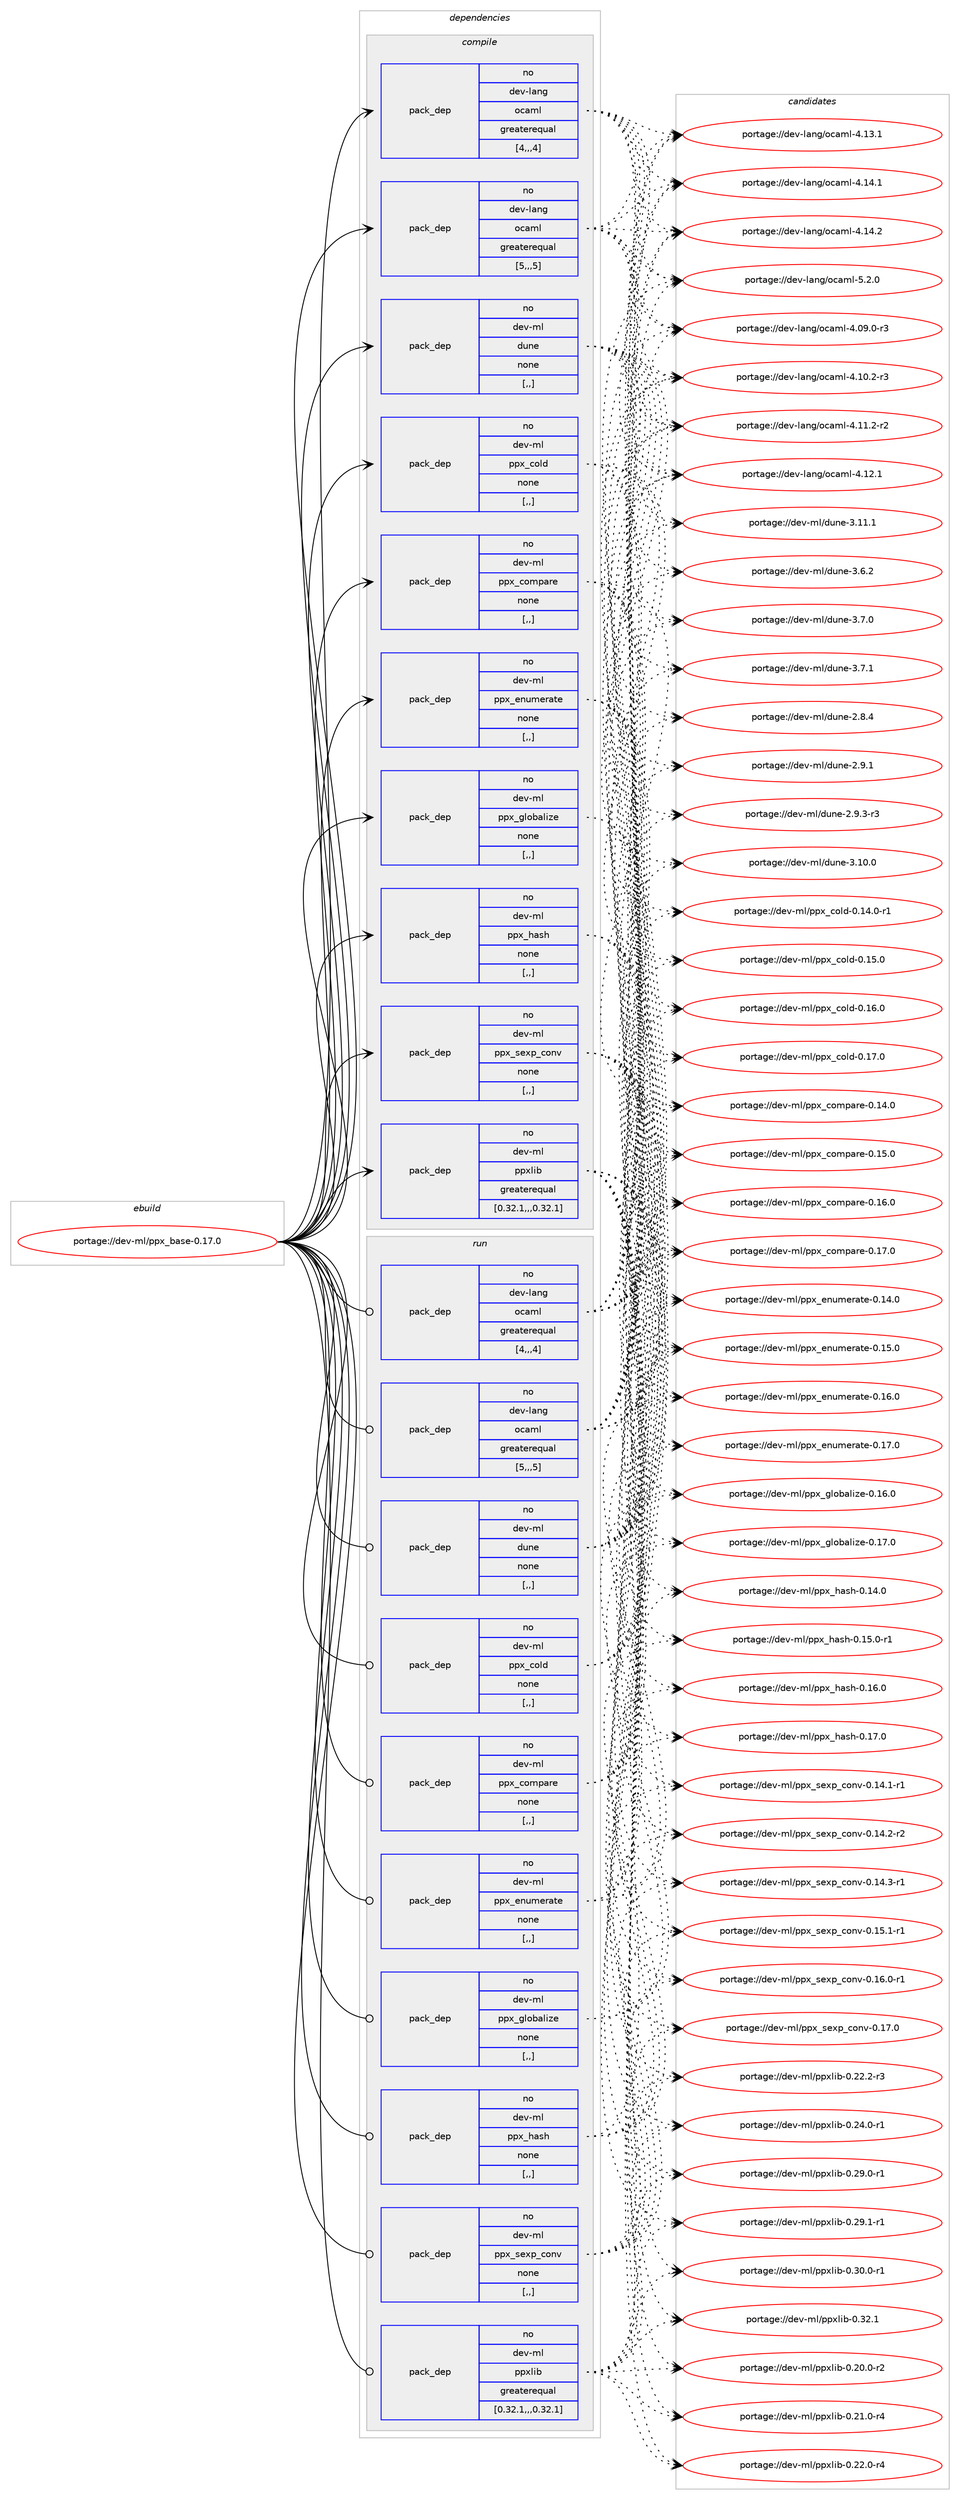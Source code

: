digraph prolog {

# *************
# Graph options
# *************

newrank=true;
concentrate=true;
compound=true;
graph [rankdir=LR,fontname=Helvetica,fontsize=10,ranksep=1.5];#, ranksep=2.5, nodesep=0.2];
edge  [arrowhead=vee];
node  [fontname=Helvetica,fontsize=10];

# **********
# The ebuild
# **********

subgraph cluster_leftcol {
color=gray;
rank=same;
label=<<i>ebuild</i>>;
id [label="portage://dev-ml/ppx_base-0.17.0", color=red, width=4, href="../dev-ml/ppx_base-0.17.0.svg"];
}

# ****************
# The dependencies
# ****************

subgraph cluster_midcol {
color=gray;
label=<<i>dependencies</i>>;
subgraph cluster_compile {
fillcolor="#eeeeee";
style=filled;
label=<<i>compile</i>>;
subgraph pack88981 {
dependency119009 [label=<<TABLE BORDER="0" CELLBORDER="1" CELLSPACING="0" CELLPADDING="4" WIDTH="220"><TR><TD ROWSPAN="6" CELLPADDING="30">pack_dep</TD></TR><TR><TD WIDTH="110">no</TD></TR><TR><TD>dev-lang</TD></TR><TR><TD>ocaml</TD></TR><TR><TD>greaterequal</TD></TR><TR><TD>[4,,,4]</TD></TR></TABLE>>, shape=none, color=blue];
}
id:e -> dependency119009:w [weight=20,style="solid",arrowhead="vee"];
subgraph pack88982 {
dependency119010 [label=<<TABLE BORDER="0" CELLBORDER="1" CELLSPACING="0" CELLPADDING="4" WIDTH="220"><TR><TD ROWSPAN="6" CELLPADDING="30">pack_dep</TD></TR><TR><TD WIDTH="110">no</TD></TR><TR><TD>dev-lang</TD></TR><TR><TD>ocaml</TD></TR><TR><TD>greaterequal</TD></TR><TR><TD>[5,,,5]</TD></TR></TABLE>>, shape=none, color=blue];
}
id:e -> dependency119010:w [weight=20,style="solid",arrowhead="vee"];
subgraph pack88983 {
dependency119011 [label=<<TABLE BORDER="0" CELLBORDER="1" CELLSPACING="0" CELLPADDING="4" WIDTH="220"><TR><TD ROWSPAN="6" CELLPADDING="30">pack_dep</TD></TR><TR><TD WIDTH="110">no</TD></TR><TR><TD>dev-ml</TD></TR><TR><TD>dune</TD></TR><TR><TD>none</TD></TR><TR><TD>[,,]</TD></TR></TABLE>>, shape=none, color=blue];
}
id:e -> dependency119011:w [weight=20,style="solid",arrowhead="vee"];
subgraph pack88984 {
dependency119012 [label=<<TABLE BORDER="0" CELLBORDER="1" CELLSPACING="0" CELLPADDING="4" WIDTH="220"><TR><TD ROWSPAN="6" CELLPADDING="30">pack_dep</TD></TR><TR><TD WIDTH="110">no</TD></TR><TR><TD>dev-ml</TD></TR><TR><TD>ppx_cold</TD></TR><TR><TD>none</TD></TR><TR><TD>[,,]</TD></TR></TABLE>>, shape=none, color=blue];
}
id:e -> dependency119012:w [weight=20,style="solid",arrowhead="vee"];
subgraph pack88985 {
dependency119013 [label=<<TABLE BORDER="0" CELLBORDER="1" CELLSPACING="0" CELLPADDING="4" WIDTH="220"><TR><TD ROWSPAN="6" CELLPADDING="30">pack_dep</TD></TR><TR><TD WIDTH="110">no</TD></TR><TR><TD>dev-ml</TD></TR><TR><TD>ppx_compare</TD></TR><TR><TD>none</TD></TR><TR><TD>[,,]</TD></TR></TABLE>>, shape=none, color=blue];
}
id:e -> dependency119013:w [weight=20,style="solid",arrowhead="vee"];
subgraph pack88986 {
dependency119014 [label=<<TABLE BORDER="0" CELLBORDER="1" CELLSPACING="0" CELLPADDING="4" WIDTH="220"><TR><TD ROWSPAN="6" CELLPADDING="30">pack_dep</TD></TR><TR><TD WIDTH="110">no</TD></TR><TR><TD>dev-ml</TD></TR><TR><TD>ppx_enumerate</TD></TR><TR><TD>none</TD></TR><TR><TD>[,,]</TD></TR></TABLE>>, shape=none, color=blue];
}
id:e -> dependency119014:w [weight=20,style="solid",arrowhead="vee"];
subgraph pack88987 {
dependency119015 [label=<<TABLE BORDER="0" CELLBORDER="1" CELLSPACING="0" CELLPADDING="4" WIDTH="220"><TR><TD ROWSPAN="6" CELLPADDING="30">pack_dep</TD></TR><TR><TD WIDTH="110">no</TD></TR><TR><TD>dev-ml</TD></TR><TR><TD>ppx_globalize</TD></TR><TR><TD>none</TD></TR><TR><TD>[,,]</TD></TR></TABLE>>, shape=none, color=blue];
}
id:e -> dependency119015:w [weight=20,style="solid",arrowhead="vee"];
subgraph pack88988 {
dependency119016 [label=<<TABLE BORDER="0" CELLBORDER="1" CELLSPACING="0" CELLPADDING="4" WIDTH="220"><TR><TD ROWSPAN="6" CELLPADDING="30">pack_dep</TD></TR><TR><TD WIDTH="110">no</TD></TR><TR><TD>dev-ml</TD></TR><TR><TD>ppx_hash</TD></TR><TR><TD>none</TD></TR><TR><TD>[,,]</TD></TR></TABLE>>, shape=none, color=blue];
}
id:e -> dependency119016:w [weight=20,style="solid",arrowhead="vee"];
subgraph pack88989 {
dependency119017 [label=<<TABLE BORDER="0" CELLBORDER="1" CELLSPACING="0" CELLPADDING="4" WIDTH="220"><TR><TD ROWSPAN="6" CELLPADDING="30">pack_dep</TD></TR><TR><TD WIDTH="110">no</TD></TR><TR><TD>dev-ml</TD></TR><TR><TD>ppx_sexp_conv</TD></TR><TR><TD>none</TD></TR><TR><TD>[,,]</TD></TR></TABLE>>, shape=none, color=blue];
}
id:e -> dependency119017:w [weight=20,style="solid",arrowhead="vee"];
subgraph pack88990 {
dependency119018 [label=<<TABLE BORDER="0" CELLBORDER="1" CELLSPACING="0" CELLPADDING="4" WIDTH="220"><TR><TD ROWSPAN="6" CELLPADDING="30">pack_dep</TD></TR><TR><TD WIDTH="110">no</TD></TR><TR><TD>dev-ml</TD></TR><TR><TD>ppxlib</TD></TR><TR><TD>greaterequal</TD></TR><TR><TD>[0.32.1,,,0.32.1]</TD></TR></TABLE>>, shape=none, color=blue];
}
id:e -> dependency119018:w [weight=20,style="solid",arrowhead="vee"];
}
subgraph cluster_compileandrun {
fillcolor="#eeeeee";
style=filled;
label=<<i>compile and run</i>>;
}
subgraph cluster_run {
fillcolor="#eeeeee";
style=filled;
label=<<i>run</i>>;
subgraph pack88991 {
dependency119019 [label=<<TABLE BORDER="0" CELLBORDER="1" CELLSPACING="0" CELLPADDING="4" WIDTH="220"><TR><TD ROWSPAN="6" CELLPADDING="30">pack_dep</TD></TR><TR><TD WIDTH="110">no</TD></TR><TR><TD>dev-lang</TD></TR><TR><TD>ocaml</TD></TR><TR><TD>greaterequal</TD></TR><TR><TD>[4,,,4]</TD></TR></TABLE>>, shape=none, color=blue];
}
id:e -> dependency119019:w [weight=20,style="solid",arrowhead="odot"];
subgraph pack88992 {
dependency119020 [label=<<TABLE BORDER="0" CELLBORDER="1" CELLSPACING="0" CELLPADDING="4" WIDTH="220"><TR><TD ROWSPAN="6" CELLPADDING="30">pack_dep</TD></TR><TR><TD WIDTH="110">no</TD></TR><TR><TD>dev-lang</TD></TR><TR><TD>ocaml</TD></TR><TR><TD>greaterequal</TD></TR><TR><TD>[5,,,5]</TD></TR></TABLE>>, shape=none, color=blue];
}
id:e -> dependency119020:w [weight=20,style="solid",arrowhead="odot"];
subgraph pack88993 {
dependency119021 [label=<<TABLE BORDER="0" CELLBORDER="1" CELLSPACING="0" CELLPADDING="4" WIDTH="220"><TR><TD ROWSPAN="6" CELLPADDING="30">pack_dep</TD></TR><TR><TD WIDTH="110">no</TD></TR><TR><TD>dev-ml</TD></TR><TR><TD>dune</TD></TR><TR><TD>none</TD></TR><TR><TD>[,,]</TD></TR></TABLE>>, shape=none, color=blue];
}
id:e -> dependency119021:w [weight=20,style="solid",arrowhead="odot"];
subgraph pack88994 {
dependency119022 [label=<<TABLE BORDER="0" CELLBORDER="1" CELLSPACING="0" CELLPADDING="4" WIDTH="220"><TR><TD ROWSPAN="6" CELLPADDING="30">pack_dep</TD></TR><TR><TD WIDTH="110">no</TD></TR><TR><TD>dev-ml</TD></TR><TR><TD>ppx_cold</TD></TR><TR><TD>none</TD></TR><TR><TD>[,,]</TD></TR></TABLE>>, shape=none, color=blue];
}
id:e -> dependency119022:w [weight=20,style="solid",arrowhead="odot"];
subgraph pack88995 {
dependency119023 [label=<<TABLE BORDER="0" CELLBORDER="1" CELLSPACING="0" CELLPADDING="4" WIDTH="220"><TR><TD ROWSPAN="6" CELLPADDING="30">pack_dep</TD></TR><TR><TD WIDTH="110">no</TD></TR><TR><TD>dev-ml</TD></TR><TR><TD>ppx_compare</TD></TR><TR><TD>none</TD></TR><TR><TD>[,,]</TD></TR></TABLE>>, shape=none, color=blue];
}
id:e -> dependency119023:w [weight=20,style="solid",arrowhead="odot"];
subgraph pack88996 {
dependency119024 [label=<<TABLE BORDER="0" CELLBORDER="1" CELLSPACING="0" CELLPADDING="4" WIDTH="220"><TR><TD ROWSPAN="6" CELLPADDING="30">pack_dep</TD></TR><TR><TD WIDTH="110">no</TD></TR><TR><TD>dev-ml</TD></TR><TR><TD>ppx_enumerate</TD></TR><TR><TD>none</TD></TR><TR><TD>[,,]</TD></TR></TABLE>>, shape=none, color=blue];
}
id:e -> dependency119024:w [weight=20,style="solid",arrowhead="odot"];
subgraph pack88997 {
dependency119025 [label=<<TABLE BORDER="0" CELLBORDER="1" CELLSPACING="0" CELLPADDING="4" WIDTH="220"><TR><TD ROWSPAN="6" CELLPADDING="30">pack_dep</TD></TR><TR><TD WIDTH="110">no</TD></TR><TR><TD>dev-ml</TD></TR><TR><TD>ppx_globalize</TD></TR><TR><TD>none</TD></TR><TR><TD>[,,]</TD></TR></TABLE>>, shape=none, color=blue];
}
id:e -> dependency119025:w [weight=20,style="solid",arrowhead="odot"];
subgraph pack88998 {
dependency119026 [label=<<TABLE BORDER="0" CELLBORDER="1" CELLSPACING="0" CELLPADDING="4" WIDTH="220"><TR><TD ROWSPAN="6" CELLPADDING="30">pack_dep</TD></TR><TR><TD WIDTH="110">no</TD></TR><TR><TD>dev-ml</TD></TR><TR><TD>ppx_hash</TD></TR><TR><TD>none</TD></TR><TR><TD>[,,]</TD></TR></TABLE>>, shape=none, color=blue];
}
id:e -> dependency119026:w [weight=20,style="solid",arrowhead="odot"];
subgraph pack88999 {
dependency119027 [label=<<TABLE BORDER="0" CELLBORDER="1" CELLSPACING="0" CELLPADDING="4" WIDTH="220"><TR><TD ROWSPAN="6" CELLPADDING="30">pack_dep</TD></TR><TR><TD WIDTH="110">no</TD></TR><TR><TD>dev-ml</TD></TR><TR><TD>ppx_sexp_conv</TD></TR><TR><TD>none</TD></TR><TR><TD>[,,]</TD></TR></TABLE>>, shape=none, color=blue];
}
id:e -> dependency119027:w [weight=20,style="solid",arrowhead="odot"];
subgraph pack89000 {
dependency119028 [label=<<TABLE BORDER="0" CELLBORDER="1" CELLSPACING="0" CELLPADDING="4" WIDTH="220"><TR><TD ROWSPAN="6" CELLPADDING="30">pack_dep</TD></TR><TR><TD WIDTH="110">no</TD></TR><TR><TD>dev-ml</TD></TR><TR><TD>ppxlib</TD></TR><TR><TD>greaterequal</TD></TR><TR><TD>[0.32.1,,,0.32.1]</TD></TR></TABLE>>, shape=none, color=blue];
}
id:e -> dependency119028:w [weight=20,style="solid",arrowhead="odot"];
}
}

# **************
# The candidates
# **************

subgraph cluster_choices {
rank=same;
color=gray;
label=<<i>candidates</i>>;

subgraph choice88981 {
color=black;
nodesep=1;
choice1001011184510897110103471119997109108455246485746484511451 [label="portage://dev-lang/ocaml-4.09.0-r3", color=red, width=4,href="../dev-lang/ocaml-4.09.0-r3.svg"];
choice1001011184510897110103471119997109108455246494846504511451 [label="portage://dev-lang/ocaml-4.10.2-r3", color=red, width=4,href="../dev-lang/ocaml-4.10.2-r3.svg"];
choice1001011184510897110103471119997109108455246494946504511450 [label="portage://dev-lang/ocaml-4.11.2-r2", color=red, width=4,href="../dev-lang/ocaml-4.11.2-r2.svg"];
choice100101118451089711010347111999710910845524649504649 [label="portage://dev-lang/ocaml-4.12.1", color=red, width=4,href="../dev-lang/ocaml-4.12.1.svg"];
choice100101118451089711010347111999710910845524649514649 [label="portage://dev-lang/ocaml-4.13.1", color=red, width=4,href="../dev-lang/ocaml-4.13.1.svg"];
choice100101118451089711010347111999710910845524649524649 [label="portage://dev-lang/ocaml-4.14.1", color=red, width=4,href="../dev-lang/ocaml-4.14.1.svg"];
choice100101118451089711010347111999710910845524649524650 [label="portage://dev-lang/ocaml-4.14.2", color=red, width=4,href="../dev-lang/ocaml-4.14.2.svg"];
choice1001011184510897110103471119997109108455346504648 [label="portage://dev-lang/ocaml-5.2.0", color=red, width=4,href="../dev-lang/ocaml-5.2.0.svg"];
dependency119009:e -> choice1001011184510897110103471119997109108455246485746484511451:w [style=dotted,weight="100"];
dependency119009:e -> choice1001011184510897110103471119997109108455246494846504511451:w [style=dotted,weight="100"];
dependency119009:e -> choice1001011184510897110103471119997109108455246494946504511450:w [style=dotted,weight="100"];
dependency119009:e -> choice100101118451089711010347111999710910845524649504649:w [style=dotted,weight="100"];
dependency119009:e -> choice100101118451089711010347111999710910845524649514649:w [style=dotted,weight="100"];
dependency119009:e -> choice100101118451089711010347111999710910845524649524649:w [style=dotted,weight="100"];
dependency119009:e -> choice100101118451089711010347111999710910845524649524650:w [style=dotted,weight="100"];
dependency119009:e -> choice1001011184510897110103471119997109108455346504648:w [style=dotted,weight="100"];
}
subgraph choice88982 {
color=black;
nodesep=1;
choice1001011184510897110103471119997109108455246485746484511451 [label="portage://dev-lang/ocaml-4.09.0-r3", color=red, width=4,href="../dev-lang/ocaml-4.09.0-r3.svg"];
choice1001011184510897110103471119997109108455246494846504511451 [label="portage://dev-lang/ocaml-4.10.2-r3", color=red, width=4,href="../dev-lang/ocaml-4.10.2-r3.svg"];
choice1001011184510897110103471119997109108455246494946504511450 [label="portage://dev-lang/ocaml-4.11.2-r2", color=red, width=4,href="../dev-lang/ocaml-4.11.2-r2.svg"];
choice100101118451089711010347111999710910845524649504649 [label="portage://dev-lang/ocaml-4.12.1", color=red, width=4,href="../dev-lang/ocaml-4.12.1.svg"];
choice100101118451089711010347111999710910845524649514649 [label="portage://dev-lang/ocaml-4.13.1", color=red, width=4,href="../dev-lang/ocaml-4.13.1.svg"];
choice100101118451089711010347111999710910845524649524649 [label="portage://dev-lang/ocaml-4.14.1", color=red, width=4,href="../dev-lang/ocaml-4.14.1.svg"];
choice100101118451089711010347111999710910845524649524650 [label="portage://dev-lang/ocaml-4.14.2", color=red, width=4,href="../dev-lang/ocaml-4.14.2.svg"];
choice1001011184510897110103471119997109108455346504648 [label="portage://dev-lang/ocaml-5.2.0", color=red, width=4,href="../dev-lang/ocaml-5.2.0.svg"];
dependency119010:e -> choice1001011184510897110103471119997109108455246485746484511451:w [style=dotted,weight="100"];
dependency119010:e -> choice1001011184510897110103471119997109108455246494846504511451:w [style=dotted,weight="100"];
dependency119010:e -> choice1001011184510897110103471119997109108455246494946504511450:w [style=dotted,weight="100"];
dependency119010:e -> choice100101118451089711010347111999710910845524649504649:w [style=dotted,weight="100"];
dependency119010:e -> choice100101118451089711010347111999710910845524649514649:w [style=dotted,weight="100"];
dependency119010:e -> choice100101118451089711010347111999710910845524649524649:w [style=dotted,weight="100"];
dependency119010:e -> choice100101118451089711010347111999710910845524649524650:w [style=dotted,weight="100"];
dependency119010:e -> choice1001011184510897110103471119997109108455346504648:w [style=dotted,weight="100"];
}
subgraph choice88983 {
color=black;
nodesep=1;
choice1001011184510910847100117110101455046564652 [label="portage://dev-ml/dune-2.8.4", color=red, width=4,href="../dev-ml/dune-2.8.4.svg"];
choice1001011184510910847100117110101455046574649 [label="portage://dev-ml/dune-2.9.1", color=red, width=4,href="../dev-ml/dune-2.9.1.svg"];
choice10010111845109108471001171101014550465746514511451 [label="portage://dev-ml/dune-2.9.3-r3", color=red, width=4,href="../dev-ml/dune-2.9.3-r3.svg"];
choice100101118451091084710011711010145514649484648 [label="portage://dev-ml/dune-3.10.0", color=red, width=4,href="../dev-ml/dune-3.10.0.svg"];
choice100101118451091084710011711010145514649494649 [label="portage://dev-ml/dune-3.11.1", color=red, width=4,href="../dev-ml/dune-3.11.1.svg"];
choice1001011184510910847100117110101455146544650 [label="portage://dev-ml/dune-3.6.2", color=red, width=4,href="../dev-ml/dune-3.6.2.svg"];
choice1001011184510910847100117110101455146554648 [label="portage://dev-ml/dune-3.7.0", color=red, width=4,href="../dev-ml/dune-3.7.0.svg"];
choice1001011184510910847100117110101455146554649 [label="portage://dev-ml/dune-3.7.1", color=red, width=4,href="../dev-ml/dune-3.7.1.svg"];
dependency119011:e -> choice1001011184510910847100117110101455046564652:w [style=dotted,weight="100"];
dependency119011:e -> choice1001011184510910847100117110101455046574649:w [style=dotted,weight="100"];
dependency119011:e -> choice10010111845109108471001171101014550465746514511451:w [style=dotted,weight="100"];
dependency119011:e -> choice100101118451091084710011711010145514649484648:w [style=dotted,weight="100"];
dependency119011:e -> choice100101118451091084710011711010145514649494649:w [style=dotted,weight="100"];
dependency119011:e -> choice1001011184510910847100117110101455146544650:w [style=dotted,weight="100"];
dependency119011:e -> choice1001011184510910847100117110101455146554648:w [style=dotted,weight="100"];
dependency119011:e -> choice1001011184510910847100117110101455146554649:w [style=dotted,weight="100"];
}
subgraph choice88984 {
color=black;
nodesep=1;
choice10010111845109108471121121209599111108100454846495246484511449 [label="portage://dev-ml/ppx_cold-0.14.0-r1", color=red, width=4,href="../dev-ml/ppx_cold-0.14.0-r1.svg"];
choice1001011184510910847112112120959911110810045484649534648 [label="portage://dev-ml/ppx_cold-0.15.0", color=red, width=4,href="../dev-ml/ppx_cold-0.15.0.svg"];
choice1001011184510910847112112120959911110810045484649544648 [label="portage://dev-ml/ppx_cold-0.16.0", color=red, width=4,href="../dev-ml/ppx_cold-0.16.0.svg"];
choice1001011184510910847112112120959911110810045484649554648 [label="portage://dev-ml/ppx_cold-0.17.0", color=red, width=4,href="../dev-ml/ppx_cold-0.17.0.svg"];
dependency119012:e -> choice10010111845109108471121121209599111108100454846495246484511449:w [style=dotted,weight="100"];
dependency119012:e -> choice1001011184510910847112112120959911110810045484649534648:w [style=dotted,weight="100"];
dependency119012:e -> choice1001011184510910847112112120959911110810045484649544648:w [style=dotted,weight="100"];
dependency119012:e -> choice1001011184510910847112112120959911110810045484649554648:w [style=dotted,weight="100"];
}
subgraph choice88985 {
color=black;
nodesep=1;
choice100101118451091084711211212095991111091129711410145484649524648 [label="portage://dev-ml/ppx_compare-0.14.0", color=red, width=4,href="../dev-ml/ppx_compare-0.14.0.svg"];
choice100101118451091084711211212095991111091129711410145484649534648 [label="portage://dev-ml/ppx_compare-0.15.0", color=red, width=4,href="../dev-ml/ppx_compare-0.15.0.svg"];
choice100101118451091084711211212095991111091129711410145484649544648 [label="portage://dev-ml/ppx_compare-0.16.0", color=red, width=4,href="../dev-ml/ppx_compare-0.16.0.svg"];
choice100101118451091084711211212095991111091129711410145484649554648 [label="portage://dev-ml/ppx_compare-0.17.0", color=red, width=4,href="../dev-ml/ppx_compare-0.17.0.svg"];
dependency119013:e -> choice100101118451091084711211212095991111091129711410145484649524648:w [style=dotted,weight="100"];
dependency119013:e -> choice100101118451091084711211212095991111091129711410145484649534648:w [style=dotted,weight="100"];
dependency119013:e -> choice100101118451091084711211212095991111091129711410145484649544648:w [style=dotted,weight="100"];
dependency119013:e -> choice100101118451091084711211212095991111091129711410145484649554648:w [style=dotted,weight="100"];
}
subgraph choice88986 {
color=black;
nodesep=1;
choice1001011184510910847112112120951011101171091011149711610145484649524648 [label="portage://dev-ml/ppx_enumerate-0.14.0", color=red, width=4,href="../dev-ml/ppx_enumerate-0.14.0.svg"];
choice1001011184510910847112112120951011101171091011149711610145484649534648 [label="portage://dev-ml/ppx_enumerate-0.15.0", color=red, width=4,href="../dev-ml/ppx_enumerate-0.15.0.svg"];
choice1001011184510910847112112120951011101171091011149711610145484649544648 [label="portage://dev-ml/ppx_enumerate-0.16.0", color=red, width=4,href="../dev-ml/ppx_enumerate-0.16.0.svg"];
choice1001011184510910847112112120951011101171091011149711610145484649554648 [label="portage://dev-ml/ppx_enumerate-0.17.0", color=red, width=4,href="../dev-ml/ppx_enumerate-0.17.0.svg"];
dependency119014:e -> choice1001011184510910847112112120951011101171091011149711610145484649524648:w [style=dotted,weight="100"];
dependency119014:e -> choice1001011184510910847112112120951011101171091011149711610145484649534648:w [style=dotted,weight="100"];
dependency119014:e -> choice1001011184510910847112112120951011101171091011149711610145484649544648:w [style=dotted,weight="100"];
dependency119014:e -> choice1001011184510910847112112120951011101171091011149711610145484649554648:w [style=dotted,weight="100"];
}
subgraph choice88987 {
color=black;
nodesep=1;
choice100101118451091084711211212095103108111989710810512210145484649544648 [label="portage://dev-ml/ppx_globalize-0.16.0", color=red, width=4,href="../dev-ml/ppx_globalize-0.16.0.svg"];
choice100101118451091084711211212095103108111989710810512210145484649554648 [label="portage://dev-ml/ppx_globalize-0.17.0", color=red, width=4,href="../dev-ml/ppx_globalize-0.17.0.svg"];
dependency119015:e -> choice100101118451091084711211212095103108111989710810512210145484649544648:w [style=dotted,weight="100"];
dependency119015:e -> choice100101118451091084711211212095103108111989710810512210145484649554648:w [style=dotted,weight="100"];
}
subgraph choice88988 {
color=black;
nodesep=1;
choice1001011184510910847112112120951049711510445484649524648 [label="portage://dev-ml/ppx_hash-0.14.0", color=red, width=4,href="../dev-ml/ppx_hash-0.14.0.svg"];
choice10010111845109108471121121209510497115104454846495346484511449 [label="portage://dev-ml/ppx_hash-0.15.0-r1", color=red, width=4,href="../dev-ml/ppx_hash-0.15.0-r1.svg"];
choice1001011184510910847112112120951049711510445484649544648 [label="portage://dev-ml/ppx_hash-0.16.0", color=red, width=4,href="../dev-ml/ppx_hash-0.16.0.svg"];
choice1001011184510910847112112120951049711510445484649554648 [label="portage://dev-ml/ppx_hash-0.17.0", color=red, width=4,href="../dev-ml/ppx_hash-0.17.0.svg"];
dependency119016:e -> choice1001011184510910847112112120951049711510445484649524648:w [style=dotted,weight="100"];
dependency119016:e -> choice10010111845109108471121121209510497115104454846495346484511449:w [style=dotted,weight="100"];
dependency119016:e -> choice1001011184510910847112112120951049711510445484649544648:w [style=dotted,weight="100"];
dependency119016:e -> choice1001011184510910847112112120951049711510445484649554648:w [style=dotted,weight="100"];
}
subgraph choice88989 {
color=black;
nodesep=1;
choice1001011184510910847112112120951151011201129599111110118454846495246494511449 [label="portage://dev-ml/ppx_sexp_conv-0.14.1-r1", color=red, width=4,href="../dev-ml/ppx_sexp_conv-0.14.1-r1.svg"];
choice1001011184510910847112112120951151011201129599111110118454846495246504511450 [label="portage://dev-ml/ppx_sexp_conv-0.14.2-r2", color=red, width=4,href="../dev-ml/ppx_sexp_conv-0.14.2-r2.svg"];
choice1001011184510910847112112120951151011201129599111110118454846495246514511449 [label="portage://dev-ml/ppx_sexp_conv-0.14.3-r1", color=red, width=4,href="../dev-ml/ppx_sexp_conv-0.14.3-r1.svg"];
choice1001011184510910847112112120951151011201129599111110118454846495346494511449 [label="portage://dev-ml/ppx_sexp_conv-0.15.1-r1", color=red, width=4,href="../dev-ml/ppx_sexp_conv-0.15.1-r1.svg"];
choice1001011184510910847112112120951151011201129599111110118454846495446484511449 [label="portage://dev-ml/ppx_sexp_conv-0.16.0-r1", color=red, width=4,href="../dev-ml/ppx_sexp_conv-0.16.0-r1.svg"];
choice100101118451091084711211212095115101120112959911111011845484649554648 [label="portage://dev-ml/ppx_sexp_conv-0.17.0", color=red, width=4,href="../dev-ml/ppx_sexp_conv-0.17.0.svg"];
dependency119017:e -> choice1001011184510910847112112120951151011201129599111110118454846495246494511449:w [style=dotted,weight="100"];
dependency119017:e -> choice1001011184510910847112112120951151011201129599111110118454846495246504511450:w [style=dotted,weight="100"];
dependency119017:e -> choice1001011184510910847112112120951151011201129599111110118454846495246514511449:w [style=dotted,weight="100"];
dependency119017:e -> choice1001011184510910847112112120951151011201129599111110118454846495346494511449:w [style=dotted,weight="100"];
dependency119017:e -> choice1001011184510910847112112120951151011201129599111110118454846495446484511449:w [style=dotted,weight="100"];
dependency119017:e -> choice100101118451091084711211212095115101120112959911111011845484649554648:w [style=dotted,weight="100"];
}
subgraph choice88990 {
color=black;
nodesep=1;
choice100101118451091084711211212010810598454846504846484511450 [label="portage://dev-ml/ppxlib-0.20.0-r2", color=red, width=4,href="../dev-ml/ppxlib-0.20.0-r2.svg"];
choice100101118451091084711211212010810598454846504946484511452 [label="portage://dev-ml/ppxlib-0.21.0-r4", color=red, width=4,href="../dev-ml/ppxlib-0.21.0-r4.svg"];
choice100101118451091084711211212010810598454846505046484511452 [label="portage://dev-ml/ppxlib-0.22.0-r4", color=red, width=4,href="../dev-ml/ppxlib-0.22.0-r4.svg"];
choice100101118451091084711211212010810598454846505046504511451 [label="portage://dev-ml/ppxlib-0.22.2-r3", color=red, width=4,href="../dev-ml/ppxlib-0.22.2-r3.svg"];
choice100101118451091084711211212010810598454846505246484511449 [label="portage://dev-ml/ppxlib-0.24.0-r1", color=red, width=4,href="../dev-ml/ppxlib-0.24.0-r1.svg"];
choice100101118451091084711211212010810598454846505746484511449 [label="portage://dev-ml/ppxlib-0.29.0-r1", color=red, width=4,href="../dev-ml/ppxlib-0.29.0-r1.svg"];
choice100101118451091084711211212010810598454846505746494511449 [label="portage://dev-ml/ppxlib-0.29.1-r1", color=red, width=4,href="../dev-ml/ppxlib-0.29.1-r1.svg"];
choice100101118451091084711211212010810598454846514846484511449 [label="portage://dev-ml/ppxlib-0.30.0-r1", color=red, width=4,href="../dev-ml/ppxlib-0.30.0-r1.svg"];
choice10010111845109108471121121201081059845484651504649 [label="portage://dev-ml/ppxlib-0.32.1", color=red, width=4,href="../dev-ml/ppxlib-0.32.1.svg"];
dependency119018:e -> choice100101118451091084711211212010810598454846504846484511450:w [style=dotted,weight="100"];
dependency119018:e -> choice100101118451091084711211212010810598454846504946484511452:w [style=dotted,weight="100"];
dependency119018:e -> choice100101118451091084711211212010810598454846505046484511452:w [style=dotted,weight="100"];
dependency119018:e -> choice100101118451091084711211212010810598454846505046504511451:w [style=dotted,weight="100"];
dependency119018:e -> choice100101118451091084711211212010810598454846505246484511449:w [style=dotted,weight="100"];
dependency119018:e -> choice100101118451091084711211212010810598454846505746484511449:w [style=dotted,weight="100"];
dependency119018:e -> choice100101118451091084711211212010810598454846505746494511449:w [style=dotted,weight="100"];
dependency119018:e -> choice100101118451091084711211212010810598454846514846484511449:w [style=dotted,weight="100"];
dependency119018:e -> choice10010111845109108471121121201081059845484651504649:w [style=dotted,weight="100"];
}
subgraph choice88991 {
color=black;
nodesep=1;
choice1001011184510897110103471119997109108455246485746484511451 [label="portage://dev-lang/ocaml-4.09.0-r3", color=red, width=4,href="../dev-lang/ocaml-4.09.0-r3.svg"];
choice1001011184510897110103471119997109108455246494846504511451 [label="portage://dev-lang/ocaml-4.10.2-r3", color=red, width=4,href="../dev-lang/ocaml-4.10.2-r3.svg"];
choice1001011184510897110103471119997109108455246494946504511450 [label="portage://dev-lang/ocaml-4.11.2-r2", color=red, width=4,href="../dev-lang/ocaml-4.11.2-r2.svg"];
choice100101118451089711010347111999710910845524649504649 [label="portage://dev-lang/ocaml-4.12.1", color=red, width=4,href="../dev-lang/ocaml-4.12.1.svg"];
choice100101118451089711010347111999710910845524649514649 [label="portage://dev-lang/ocaml-4.13.1", color=red, width=4,href="../dev-lang/ocaml-4.13.1.svg"];
choice100101118451089711010347111999710910845524649524649 [label="portage://dev-lang/ocaml-4.14.1", color=red, width=4,href="../dev-lang/ocaml-4.14.1.svg"];
choice100101118451089711010347111999710910845524649524650 [label="portage://dev-lang/ocaml-4.14.2", color=red, width=4,href="../dev-lang/ocaml-4.14.2.svg"];
choice1001011184510897110103471119997109108455346504648 [label="portage://dev-lang/ocaml-5.2.0", color=red, width=4,href="../dev-lang/ocaml-5.2.0.svg"];
dependency119019:e -> choice1001011184510897110103471119997109108455246485746484511451:w [style=dotted,weight="100"];
dependency119019:e -> choice1001011184510897110103471119997109108455246494846504511451:w [style=dotted,weight="100"];
dependency119019:e -> choice1001011184510897110103471119997109108455246494946504511450:w [style=dotted,weight="100"];
dependency119019:e -> choice100101118451089711010347111999710910845524649504649:w [style=dotted,weight="100"];
dependency119019:e -> choice100101118451089711010347111999710910845524649514649:w [style=dotted,weight="100"];
dependency119019:e -> choice100101118451089711010347111999710910845524649524649:w [style=dotted,weight="100"];
dependency119019:e -> choice100101118451089711010347111999710910845524649524650:w [style=dotted,weight="100"];
dependency119019:e -> choice1001011184510897110103471119997109108455346504648:w [style=dotted,weight="100"];
}
subgraph choice88992 {
color=black;
nodesep=1;
choice1001011184510897110103471119997109108455246485746484511451 [label="portage://dev-lang/ocaml-4.09.0-r3", color=red, width=4,href="../dev-lang/ocaml-4.09.0-r3.svg"];
choice1001011184510897110103471119997109108455246494846504511451 [label="portage://dev-lang/ocaml-4.10.2-r3", color=red, width=4,href="../dev-lang/ocaml-4.10.2-r3.svg"];
choice1001011184510897110103471119997109108455246494946504511450 [label="portage://dev-lang/ocaml-4.11.2-r2", color=red, width=4,href="../dev-lang/ocaml-4.11.2-r2.svg"];
choice100101118451089711010347111999710910845524649504649 [label="portage://dev-lang/ocaml-4.12.1", color=red, width=4,href="../dev-lang/ocaml-4.12.1.svg"];
choice100101118451089711010347111999710910845524649514649 [label="portage://dev-lang/ocaml-4.13.1", color=red, width=4,href="../dev-lang/ocaml-4.13.1.svg"];
choice100101118451089711010347111999710910845524649524649 [label="portage://dev-lang/ocaml-4.14.1", color=red, width=4,href="../dev-lang/ocaml-4.14.1.svg"];
choice100101118451089711010347111999710910845524649524650 [label="portage://dev-lang/ocaml-4.14.2", color=red, width=4,href="../dev-lang/ocaml-4.14.2.svg"];
choice1001011184510897110103471119997109108455346504648 [label="portage://dev-lang/ocaml-5.2.0", color=red, width=4,href="../dev-lang/ocaml-5.2.0.svg"];
dependency119020:e -> choice1001011184510897110103471119997109108455246485746484511451:w [style=dotted,weight="100"];
dependency119020:e -> choice1001011184510897110103471119997109108455246494846504511451:w [style=dotted,weight="100"];
dependency119020:e -> choice1001011184510897110103471119997109108455246494946504511450:w [style=dotted,weight="100"];
dependency119020:e -> choice100101118451089711010347111999710910845524649504649:w [style=dotted,weight="100"];
dependency119020:e -> choice100101118451089711010347111999710910845524649514649:w [style=dotted,weight="100"];
dependency119020:e -> choice100101118451089711010347111999710910845524649524649:w [style=dotted,weight="100"];
dependency119020:e -> choice100101118451089711010347111999710910845524649524650:w [style=dotted,weight="100"];
dependency119020:e -> choice1001011184510897110103471119997109108455346504648:w [style=dotted,weight="100"];
}
subgraph choice88993 {
color=black;
nodesep=1;
choice1001011184510910847100117110101455046564652 [label="portage://dev-ml/dune-2.8.4", color=red, width=4,href="../dev-ml/dune-2.8.4.svg"];
choice1001011184510910847100117110101455046574649 [label="portage://dev-ml/dune-2.9.1", color=red, width=4,href="../dev-ml/dune-2.9.1.svg"];
choice10010111845109108471001171101014550465746514511451 [label="portage://dev-ml/dune-2.9.3-r3", color=red, width=4,href="../dev-ml/dune-2.9.3-r3.svg"];
choice100101118451091084710011711010145514649484648 [label="portage://dev-ml/dune-3.10.0", color=red, width=4,href="../dev-ml/dune-3.10.0.svg"];
choice100101118451091084710011711010145514649494649 [label="portage://dev-ml/dune-3.11.1", color=red, width=4,href="../dev-ml/dune-3.11.1.svg"];
choice1001011184510910847100117110101455146544650 [label="portage://dev-ml/dune-3.6.2", color=red, width=4,href="../dev-ml/dune-3.6.2.svg"];
choice1001011184510910847100117110101455146554648 [label="portage://dev-ml/dune-3.7.0", color=red, width=4,href="../dev-ml/dune-3.7.0.svg"];
choice1001011184510910847100117110101455146554649 [label="portage://dev-ml/dune-3.7.1", color=red, width=4,href="../dev-ml/dune-3.7.1.svg"];
dependency119021:e -> choice1001011184510910847100117110101455046564652:w [style=dotted,weight="100"];
dependency119021:e -> choice1001011184510910847100117110101455046574649:w [style=dotted,weight="100"];
dependency119021:e -> choice10010111845109108471001171101014550465746514511451:w [style=dotted,weight="100"];
dependency119021:e -> choice100101118451091084710011711010145514649484648:w [style=dotted,weight="100"];
dependency119021:e -> choice100101118451091084710011711010145514649494649:w [style=dotted,weight="100"];
dependency119021:e -> choice1001011184510910847100117110101455146544650:w [style=dotted,weight="100"];
dependency119021:e -> choice1001011184510910847100117110101455146554648:w [style=dotted,weight="100"];
dependency119021:e -> choice1001011184510910847100117110101455146554649:w [style=dotted,weight="100"];
}
subgraph choice88994 {
color=black;
nodesep=1;
choice10010111845109108471121121209599111108100454846495246484511449 [label="portage://dev-ml/ppx_cold-0.14.0-r1", color=red, width=4,href="../dev-ml/ppx_cold-0.14.0-r1.svg"];
choice1001011184510910847112112120959911110810045484649534648 [label="portage://dev-ml/ppx_cold-0.15.0", color=red, width=4,href="../dev-ml/ppx_cold-0.15.0.svg"];
choice1001011184510910847112112120959911110810045484649544648 [label="portage://dev-ml/ppx_cold-0.16.0", color=red, width=4,href="../dev-ml/ppx_cold-0.16.0.svg"];
choice1001011184510910847112112120959911110810045484649554648 [label="portage://dev-ml/ppx_cold-0.17.0", color=red, width=4,href="../dev-ml/ppx_cold-0.17.0.svg"];
dependency119022:e -> choice10010111845109108471121121209599111108100454846495246484511449:w [style=dotted,weight="100"];
dependency119022:e -> choice1001011184510910847112112120959911110810045484649534648:w [style=dotted,weight="100"];
dependency119022:e -> choice1001011184510910847112112120959911110810045484649544648:w [style=dotted,weight="100"];
dependency119022:e -> choice1001011184510910847112112120959911110810045484649554648:w [style=dotted,weight="100"];
}
subgraph choice88995 {
color=black;
nodesep=1;
choice100101118451091084711211212095991111091129711410145484649524648 [label="portage://dev-ml/ppx_compare-0.14.0", color=red, width=4,href="../dev-ml/ppx_compare-0.14.0.svg"];
choice100101118451091084711211212095991111091129711410145484649534648 [label="portage://dev-ml/ppx_compare-0.15.0", color=red, width=4,href="../dev-ml/ppx_compare-0.15.0.svg"];
choice100101118451091084711211212095991111091129711410145484649544648 [label="portage://dev-ml/ppx_compare-0.16.0", color=red, width=4,href="../dev-ml/ppx_compare-0.16.0.svg"];
choice100101118451091084711211212095991111091129711410145484649554648 [label="portage://dev-ml/ppx_compare-0.17.0", color=red, width=4,href="../dev-ml/ppx_compare-0.17.0.svg"];
dependency119023:e -> choice100101118451091084711211212095991111091129711410145484649524648:w [style=dotted,weight="100"];
dependency119023:e -> choice100101118451091084711211212095991111091129711410145484649534648:w [style=dotted,weight="100"];
dependency119023:e -> choice100101118451091084711211212095991111091129711410145484649544648:w [style=dotted,weight="100"];
dependency119023:e -> choice100101118451091084711211212095991111091129711410145484649554648:w [style=dotted,weight="100"];
}
subgraph choice88996 {
color=black;
nodesep=1;
choice1001011184510910847112112120951011101171091011149711610145484649524648 [label="portage://dev-ml/ppx_enumerate-0.14.0", color=red, width=4,href="../dev-ml/ppx_enumerate-0.14.0.svg"];
choice1001011184510910847112112120951011101171091011149711610145484649534648 [label="portage://dev-ml/ppx_enumerate-0.15.0", color=red, width=4,href="../dev-ml/ppx_enumerate-0.15.0.svg"];
choice1001011184510910847112112120951011101171091011149711610145484649544648 [label="portage://dev-ml/ppx_enumerate-0.16.0", color=red, width=4,href="../dev-ml/ppx_enumerate-0.16.0.svg"];
choice1001011184510910847112112120951011101171091011149711610145484649554648 [label="portage://dev-ml/ppx_enumerate-0.17.0", color=red, width=4,href="../dev-ml/ppx_enumerate-0.17.0.svg"];
dependency119024:e -> choice1001011184510910847112112120951011101171091011149711610145484649524648:w [style=dotted,weight="100"];
dependency119024:e -> choice1001011184510910847112112120951011101171091011149711610145484649534648:w [style=dotted,weight="100"];
dependency119024:e -> choice1001011184510910847112112120951011101171091011149711610145484649544648:w [style=dotted,weight="100"];
dependency119024:e -> choice1001011184510910847112112120951011101171091011149711610145484649554648:w [style=dotted,weight="100"];
}
subgraph choice88997 {
color=black;
nodesep=1;
choice100101118451091084711211212095103108111989710810512210145484649544648 [label="portage://dev-ml/ppx_globalize-0.16.0", color=red, width=4,href="../dev-ml/ppx_globalize-0.16.0.svg"];
choice100101118451091084711211212095103108111989710810512210145484649554648 [label="portage://dev-ml/ppx_globalize-0.17.0", color=red, width=4,href="../dev-ml/ppx_globalize-0.17.0.svg"];
dependency119025:e -> choice100101118451091084711211212095103108111989710810512210145484649544648:w [style=dotted,weight="100"];
dependency119025:e -> choice100101118451091084711211212095103108111989710810512210145484649554648:w [style=dotted,weight="100"];
}
subgraph choice88998 {
color=black;
nodesep=1;
choice1001011184510910847112112120951049711510445484649524648 [label="portage://dev-ml/ppx_hash-0.14.0", color=red, width=4,href="../dev-ml/ppx_hash-0.14.0.svg"];
choice10010111845109108471121121209510497115104454846495346484511449 [label="portage://dev-ml/ppx_hash-0.15.0-r1", color=red, width=4,href="../dev-ml/ppx_hash-0.15.0-r1.svg"];
choice1001011184510910847112112120951049711510445484649544648 [label="portage://dev-ml/ppx_hash-0.16.0", color=red, width=4,href="../dev-ml/ppx_hash-0.16.0.svg"];
choice1001011184510910847112112120951049711510445484649554648 [label="portage://dev-ml/ppx_hash-0.17.0", color=red, width=4,href="../dev-ml/ppx_hash-0.17.0.svg"];
dependency119026:e -> choice1001011184510910847112112120951049711510445484649524648:w [style=dotted,weight="100"];
dependency119026:e -> choice10010111845109108471121121209510497115104454846495346484511449:w [style=dotted,weight="100"];
dependency119026:e -> choice1001011184510910847112112120951049711510445484649544648:w [style=dotted,weight="100"];
dependency119026:e -> choice1001011184510910847112112120951049711510445484649554648:w [style=dotted,weight="100"];
}
subgraph choice88999 {
color=black;
nodesep=1;
choice1001011184510910847112112120951151011201129599111110118454846495246494511449 [label="portage://dev-ml/ppx_sexp_conv-0.14.1-r1", color=red, width=4,href="../dev-ml/ppx_sexp_conv-0.14.1-r1.svg"];
choice1001011184510910847112112120951151011201129599111110118454846495246504511450 [label="portage://dev-ml/ppx_sexp_conv-0.14.2-r2", color=red, width=4,href="../dev-ml/ppx_sexp_conv-0.14.2-r2.svg"];
choice1001011184510910847112112120951151011201129599111110118454846495246514511449 [label="portage://dev-ml/ppx_sexp_conv-0.14.3-r1", color=red, width=4,href="../dev-ml/ppx_sexp_conv-0.14.3-r1.svg"];
choice1001011184510910847112112120951151011201129599111110118454846495346494511449 [label="portage://dev-ml/ppx_sexp_conv-0.15.1-r1", color=red, width=4,href="../dev-ml/ppx_sexp_conv-0.15.1-r1.svg"];
choice1001011184510910847112112120951151011201129599111110118454846495446484511449 [label="portage://dev-ml/ppx_sexp_conv-0.16.0-r1", color=red, width=4,href="../dev-ml/ppx_sexp_conv-0.16.0-r1.svg"];
choice100101118451091084711211212095115101120112959911111011845484649554648 [label="portage://dev-ml/ppx_sexp_conv-0.17.0", color=red, width=4,href="../dev-ml/ppx_sexp_conv-0.17.0.svg"];
dependency119027:e -> choice1001011184510910847112112120951151011201129599111110118454846495246494511449:w [style=dotted,weight="100"];
dependency119027:e -> choice1001011184510910847112112120951151011201129599111110118454846495246504511450:w [style=dotted,weight="100"];
dependency119027:e -> choice1001011184510910847112112120951151011201129599111110118454846495246514511449:w [style=dotted,weight="100"];
dependency119027:e -> choice1001011184510910847112112120951151011201129599111110118454846495346494511449:w [style=dotted,weight="100"];
dependency119027:e -> choice1001011184510910847112112120951151011201129599111110118454846495446484511449:w [style=dotted,weight="100"];
dependency119027:e -> choice100101118451091084711211212095115101120112959911111011845484649554648:w [style=dotted,weight="100"];
}
subgraph choice89000 {
color=black;
nodesep=1;
choice100101118451091084711211212010810598454846504846484511450 [label="portage://dev-ml/ppxlib-0.20.0-r2", color=red, width=4,href="../dev-ml/ppxlib-0.20.0-r2.svg"];
choice100101118451091084711211212010810598454846504946484511452 [label="portage://dev-ml/ppxlib-0.21.0-r4", color=red, width=4,href="../dev-ml/ppxlib-0.21.0-r4.svg"];
choice100101118451091084711211212010810598454846505046484511452 [label="portage://dev-ml/ppxlib-0.22.0-r4", color=red, width=4,href="../dev-ml/ppxlib-0.22.0-r4.svg"];
choice100101118451091084711211212010810598454846505046504511451 [label="portage://dev-ml/ppxlib-0.22.2-r3", color=red, width=4,href="../dev-ml/ppxlib-0.22.2-r3.svg"];
choice100101118451091084711211212010810598454846505246484511449 [label="portage://dev-ml/ppxlib-0.24.0-r1", color=red, width=4,href="../dev-ml/ppxlib-0.24.0-r1.svg"];
choice100101118451091084711211212010810598454846505746484511449 [label="portage://dev-ml/ppxlib-0.29.0-r1", color=red, width=4,href="../dev-ml/ppxlib-0.29.0-r1.svg"];
choice100101118451091084711211212010810598454846505746494511449 [label="portage://dev-ml/ppxlib-0.29.1-r1", color=red, width=4,href="../dev-ml/ppxlib-0.29.1-r1.svg"];
choice100101118451091084711211212010810598454846514846484511449 [label="portage://dev-ml/ppxlib-0.30.0-r1", color=red, width=4,href="../dev-ml/ppxlib-0.30.0-r1.svg"];
choice10010111845109108471121121201081059845484651504649 [label="portage://dev-ml/ppxlib-0.32.1", color=red, width=4,href="../dev-ml/ppxlib-0.32.1.svg"];
dependency119028:e -> choice100101118451091084711211212010810598454846504846484511450:w [style=dotted,weight="100"];
dependency119028:e -> choice100101118451091084711211212010810598454846504946484511452:w [style=dotted,weight="100"];
dependency119028:e -> choice100101118451091084711211212010810598454846505046484511452:w [style=dotted,weight="100"];
dependency119028:e -> choice100101118451091084711211212010810598454846505046504511451:w [style=dotted,weight="100"];
dependency119028:e -> choice100101118451091084711211212010810598454846505246484511449:w [style=dotted,weight="100"];
dependency119028:e -> choice100101118451091084711211212010810598454846505746484511449:w [style=dotted,weight="100"];
dependency119028:e -> choice100101118451091084711211212010810598454846505746494511449:w [style=dotted,weight="100"];
dependency119028:e -> choice100101118451091084711211212010810598454846514846484511449:w [style=dotted,weight="100"];
dependency119028:e -> choice10010111845109108471121121201081059845484651504649:w [style=dotted,weight="100"];
}
}

}

